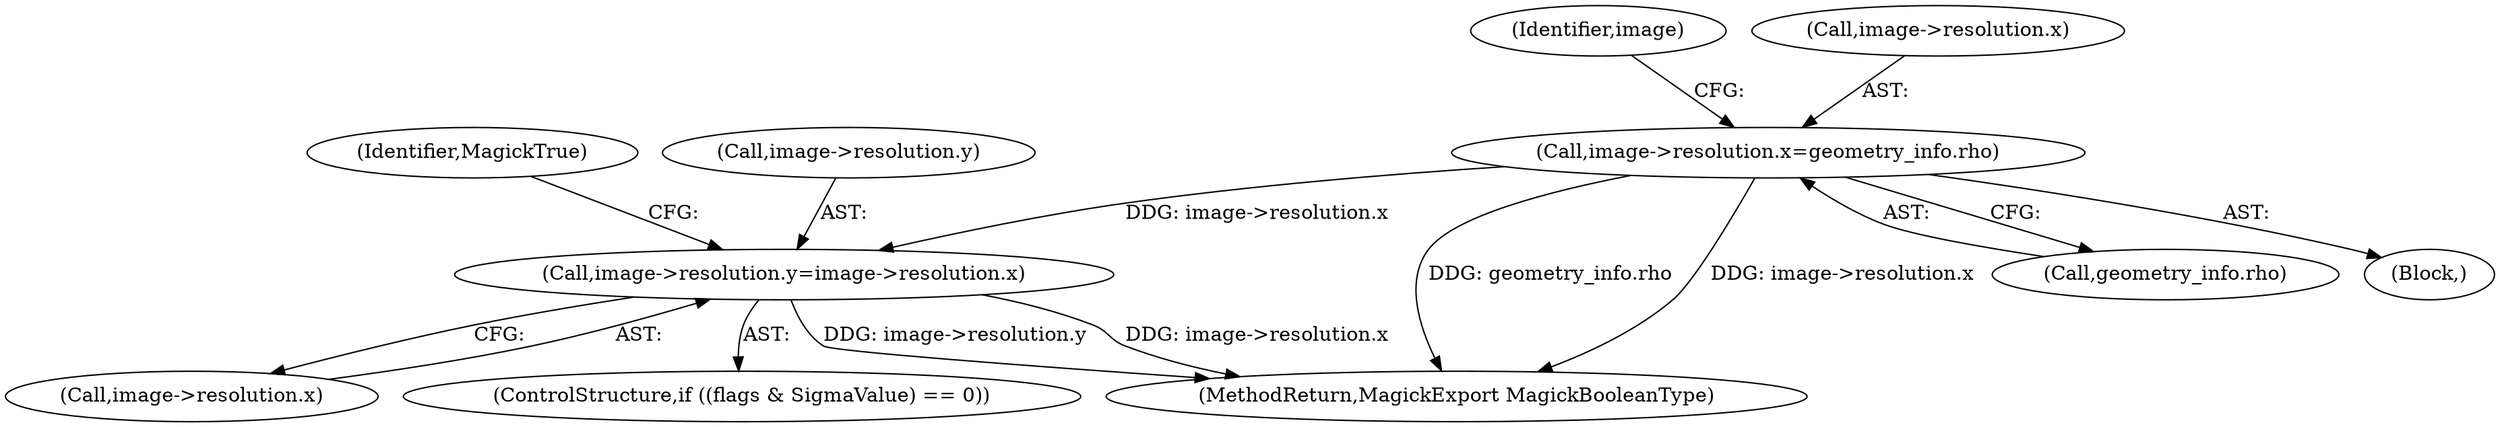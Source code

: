 digraph "0_ImageMagick_b61d35eaccc0a7ddeff8a1c3abfcd0a43ccf210b@pointer" {
"1000520" [label="(Call,image->resolution.x=geometry_info.rho)"];
"1000544" [label="(Call,image->resolution.y=image->resolution.x)"];
"1000556" [label="(Identifier,MagickTrue)"];
"1000520" [label="(Call,image->resolution.x=geometry_info.rho)"];
"1000538" [label="(ControlStructure,if ((flags & SigmaValue) == 0))"];
"1000526" [label="(Call,geometry_info.rho)"];
"1000545" [label="(Call,image->resolution.y)"];
"1000532" [label="(Identifier,image)"];
"1001257" [label="(MethodReturn,MagickExport MagickBooleanType)"];
"1000521" [label="(Call,image->resolution.x)"];
"1000512" [label="(Block,)"];
"1000544" [label="(Call,image->resolution.y=image->resolution.x)"];
"1000550" [label="(Call,image->resolution.x)"];
"1000520" -> "1000512"  [label="AST: "];
"1000520" -> "1000526"  [label="CFG: "];
"1000521" -> "1000520"  [label="AST: "];
"1000526" -> "1000520"  [label="AST: "];
"1000532" -> "1000520"  [label="CFG: "];
"1000520" -> "1001257"  [label="DDG: geometry_info.rho"];
"1000520" -> "1001257"  [label="DDG: image->resolution.x"];
"1000520" -> "1000544"  [label="DDG: image->resolution.x"];
"1000544" -> "1000538"  [label="AST: "];
"1000544" -> "1000550"  [label="CFG: "];
"1000545" -> "1000544"  [label="AST: "];
"1000550" -> "1000544"  [label="AST: "];
"1000556" -> "1000544"  [label="CFG: "];
"1000544" -> "1001257"  [label="DDG: image->resolution.x"];
"1000544" -> "1001257"  [label="DDG: image->resolution.y"];
}
